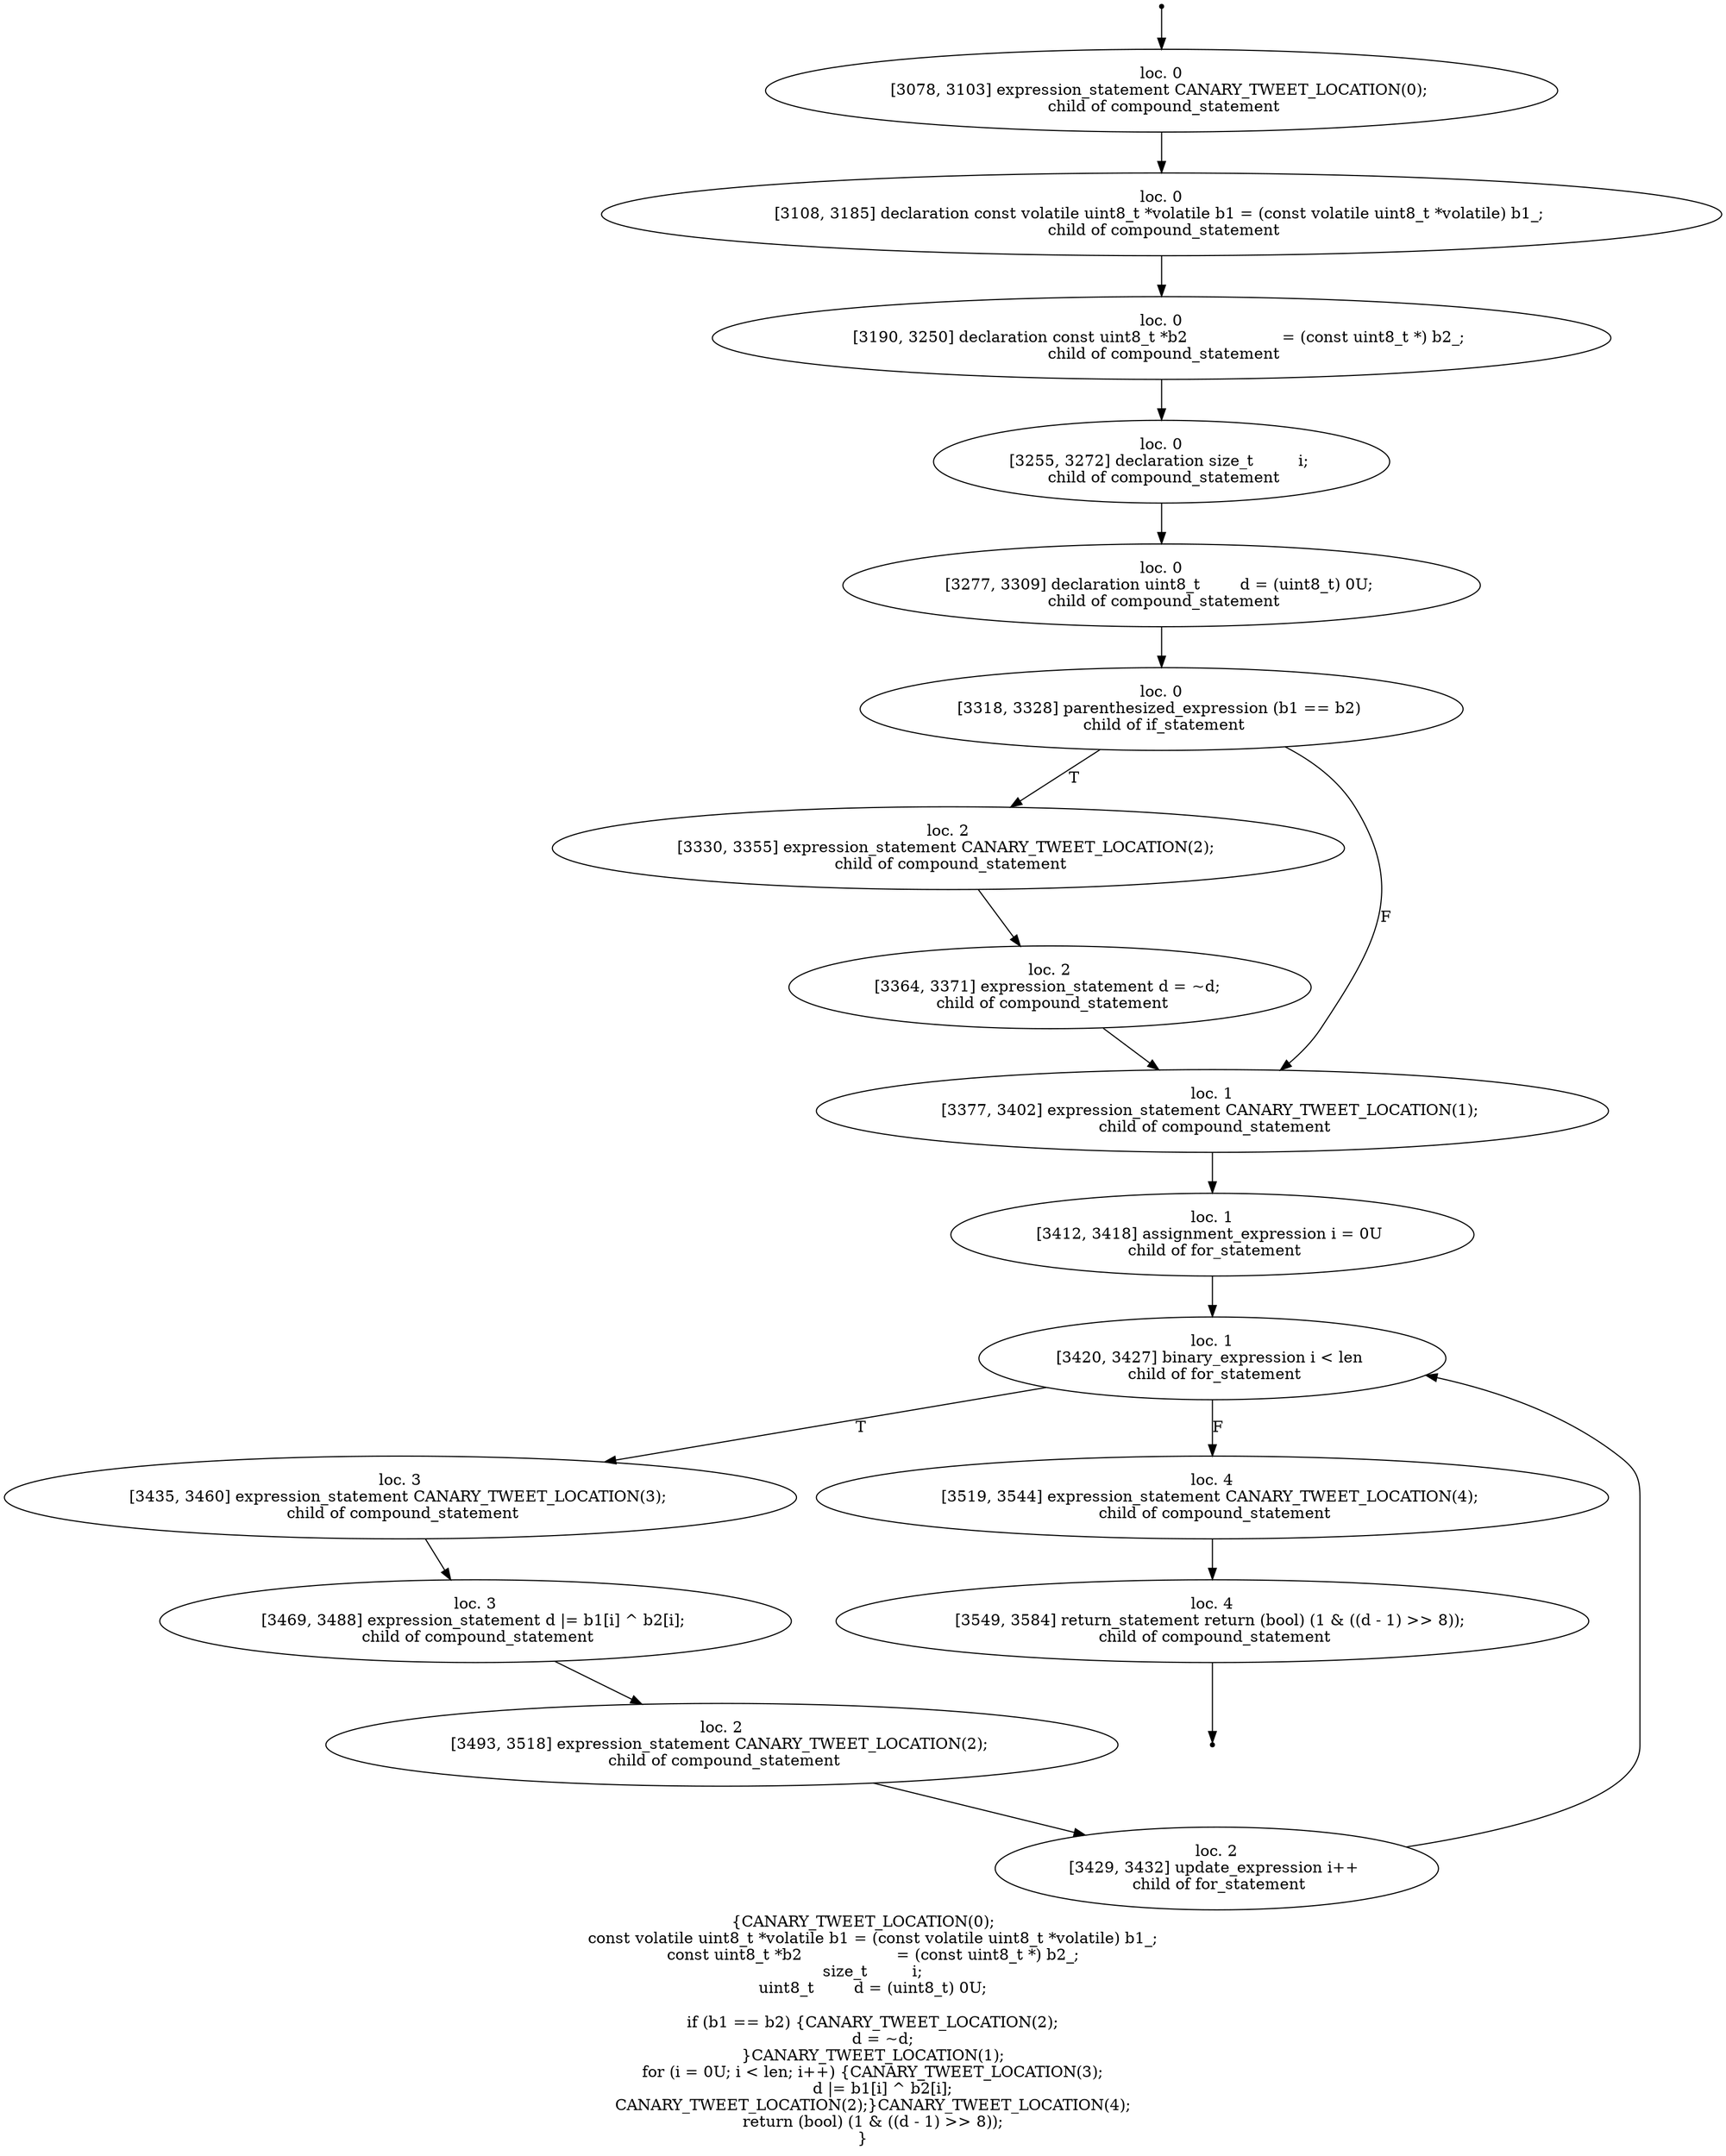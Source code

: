 digraph instrumented_cfg {
	initial [shape=point]
	initial -> "loc. 0
[3078, 3103] expression_statement CANARY_TWEET_LOCATION(0); 
 child of compound_statement"
	final [shape=point]
	"loc. 4
[3549, 3584] return_statement return (bool) (1 & ((d - 1) >> 8)); 
 child of compound_statement" -> final
	"loc. 0
[3078, 3103] expression_statement CANARY_TWEET_LOCATION(0); 
 child of compound_statement"
	"loc. 0
[3078, 3103] expression_statement CANARY_TWEET_LOCATION(0); 
 child of compound_statement" -> "loc. 0
[3108, 3185] declaration const volatile uint8_t *volatile b1 = (const volatile uint8_t *volatile) b1_; 
 child of compound_statement"
	"loc. 0
[3108, 3185] declaration const volatile uint8_t *volatile b1 = (const volatile uint8_t *volatile) b1_; 
 child of compound_statement"
	"loc. 0
[3108, 3185] declaration const volatile uint8_t *volatile b1 = (const volatile uint8_t *volatile) b1_; 
 child of compound_statement" -> "loc. 0
[3190, 3250] declaration const uint8_t *b2                   = (const uint8_t *) b2_; 
 child of compound_statement"
	"loc. 0
[3190, 3250] declaration const uint8_t *b2                   = (const uint8_t *) b2_; 
 child of compound_statement"
	"loc. 0
[3190, 3250] declaration const uint8_t *b2                   = (const uint8_t *) b2_; 
 child of compound_statement" -> "loc. 0
[3255, 3272] declaration size_t         i; 
 child of compound_statement"
	"loc. 0
[3255, 3272] declaration size_t         i; 
 child of compound_statement"
	"loc. 0
[3255, 3272] declaration size_t         i; 
 child of compound_statement" -> "loc. 0
[3277, 3309] declaration uint8_t        d = (uint8_t) 0U; 
 child of compound_statement"
	"loc. 0
[3277, 3309] declaration uint8_t        d = (uint8_t) 0U; 
 child of compound_statement"
	"loc. 0
[3277, 3309] declaration uint8_t        d = (uint8_t) 0U; 
 child of compound_statement" -> "loc. 0
[3318, 3328] parenthesized_expression (b1 == b2) 
 child of if_statement"
	"loc. 0
[3318, 3328] parenthesized_expression (b1 == b2) 
 child of if_statement"
	"loc. 0
[3318, 3328] parenthesized_expression (b1 == b2) 
 child of if_statement" -> "loc. 2
[3330, 3355] expression_statement CANARY_TWEET_LOCATION(2); 
 child of compound_statement" [label=T]
	"loc. 0
[3318, 3328] parenthesized_expression (b1 == b2) 
 child of if_statement" -> "loc. 1
[3377, 3402] expression_statement CANARY_TWEET_LOCATION(1); 
 child of compound_statement" [label=F]
	"loc. 2
[3330, 3355] expression_statement CANARY_TWEET_LOCATION(2); 
 child of compound_statement"
	"loc. 2
[3330, 3355] expression_statement CANARY_TWEET_LOCATION(2); 
 child of compound_statement" -> "loc. 2
[3364, 3371] expression_statement d = ~d; 
 child of compound_statement"
	"loc. 1
[3377, 3402] expression_statement CANARY_TWEET_LOCATION(1); 
 child of compound_statement"
	"loc. 1
[3377, 3402] expression_statement CANARY_TWEET_LOCATION(1); 
 child of compound_statement" -> "loc. 1
[3412, 3418] assignment_expression i = 0U 
 child of for_statement"
	"loc. 2
[3364, 3371] expression_statement d = ~d; 
 child of compound_statement"
	"loc. 2
[3364, 3371] expression_statement d = ~d; 
 child of compound_statement" -> "loc. 1
[3377, 3402] expression_statement CANARY_TWEET_LOCATION(1); 
 child of compound_statement"
	"loc. 1
[3412, 3418] assignment_expression i = 0U 
 child of for_statement"
	"loc. 1
[3412, 3418] assignment_expression i = 0U 
 child of for_statement" -> "loc. 1
[3420, 3427] binary_expression i < len 
 child of for_statement"
	"loc. 1
[3420, 3427] binary_expression i < len 
 child of for_statement"
	"loc. 1
[3420, 3427] binary_expression i < len 
 child of for_statement" -> "loc. 3
[3435, 3460] expression_statement CANARY_TWEET_LOCATION(3); 
 child of compound_statement" [label=T]
	"loc. 1
[3420, 3427] binary_expression i < len 
 child of for_statement" -> "loc. 4
[3519, 3544] expression_statement CANARY_TWEET_LOCATION(4); 
 child of compound_statement" [label=F]
	"loc. 3
[3435, 3460] expression_statement CANARY_TWEET_LOCATION(3); 
 child of compound_statement"
	"loc. 3
[3435, 3460] expression_statement CANARY_TWEET_LOCATION(3); 
 child of compound_statement" -> "loc. 3
[3469, 3488] expression_statement d |= b1[i] ^ b2[i]; 
 child of compound_statement"
	"loc. 4
[3519, 3544] expression_statement CANARY_TWEET_LOCATION(4); 
 child of compound_statement"
	"loc. 4
[3519, 3544] expression_statement CANARY_TWEET_LOCATION(4); 
 child of compound_statement" -> "loc. 4
[3549, 3584] return_statement return (bool) (1 & ((d - 1) >> 8)); 
 child of compound_statement"
	"loc. 2
[3429, 3432] update_expression i++ 
 child of for_statement"
	"loc. 2
[3429, 3432] update_expression i++ 
 child of for_statement" -> "loc. 1
[3420, 3427] binary_expression i < len 
 child of for_statement"
	"loc. 3
[3469, 3488] expression_statement d |= b1[i] ^ b2[i]; 
 child of compound_statement"
	"loc. 3
[3469, 3488] expression_statement d |= b1[i] ^ b2[i]; 
 child of compound_statement" -> "loc. 2
[3493, 3518] expression_statement CANARY_TWEET_LOCATION(2); 
 child of compound_statement"
	"loc. 2
[3493, 3518] expression_statement CANARY_TWEET_LOCATION(2); 
 child of compound_statement"
	"loc. 2
[3493, 3518] expression_statement CANARY_TWEET_LOCATION(2); 
 child of compound_statement" -> "loc. 2
[3429, 3432] update_expression i++ 
 child of for_statement"
	"loc. 4
[3549, 3584] return_statement return (bool) (1 & ((d - 1) >> 8)); 
 child of compound_statement"
	label="{CANARY_TWEET_LOCATION(0);
    const volatile uint8_t *volatile b1 = (const volatile uint8_t *volatile) b1_;
    const uint8_t *b2                   = (const uint8_t *) b2_;
    size_t         i;
    uint8_t        d = (uint8_t) 0U;

    if (b1 == b2) {CANARY_TWEET_LOCATION(2);
        d = ~d;
    }CANARY_TWEET_LOCATION(1);
    for (i = 0U; i < len; i++) {CANARY_TWEET_LOCATION(3);
        d |= b1[i] ^ b2[i];
    CANARY_TWEET_LOCATION(2);}CANARY_TWEET_LOCATION(4);
    return (bool) (1 & ((d - 1) >> 8));
}"
}
